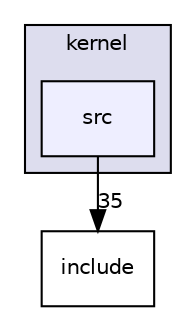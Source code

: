 digraph "kernel/src" {
  compound=true
  node [ fontsize="10", fontname="Helvetica"];
  edge [ labelfontsize="10", labelfontname="Helvetica"];
  subgraph clusterdir_dc43877d82dd332f9fb2071fcca799d6 {
    graph [ bgcolor="#ddddee", pencolor="black", label="kernel" fontname="Helvetica", fontsize="10", URL="dir_dc43877d82dd332f9fb2071fcca799d6.html"]
  dir_3dd30a497388ee684638f120a124721c [shape=box, label="src", style="filled", fillcolor="#eeeeff", pencolor="black", URL="dir_3dd30a497388ee684638f120a124721c.html"];
  }
  dir_009f605b833ac4622acd6c3c0c26c0f0 [shape=box label="include" URL="dir_009f605b833ac4622acd6c3c0c26c0f0.html"];
  dir_3dd30a497388ee684638f120a124721c->dir_009f605b833ac4622acd6c3c0c26c0f0 [headlabel="35", labeldistance=1.5 headhref="dir_000002_000001.html"];
}
